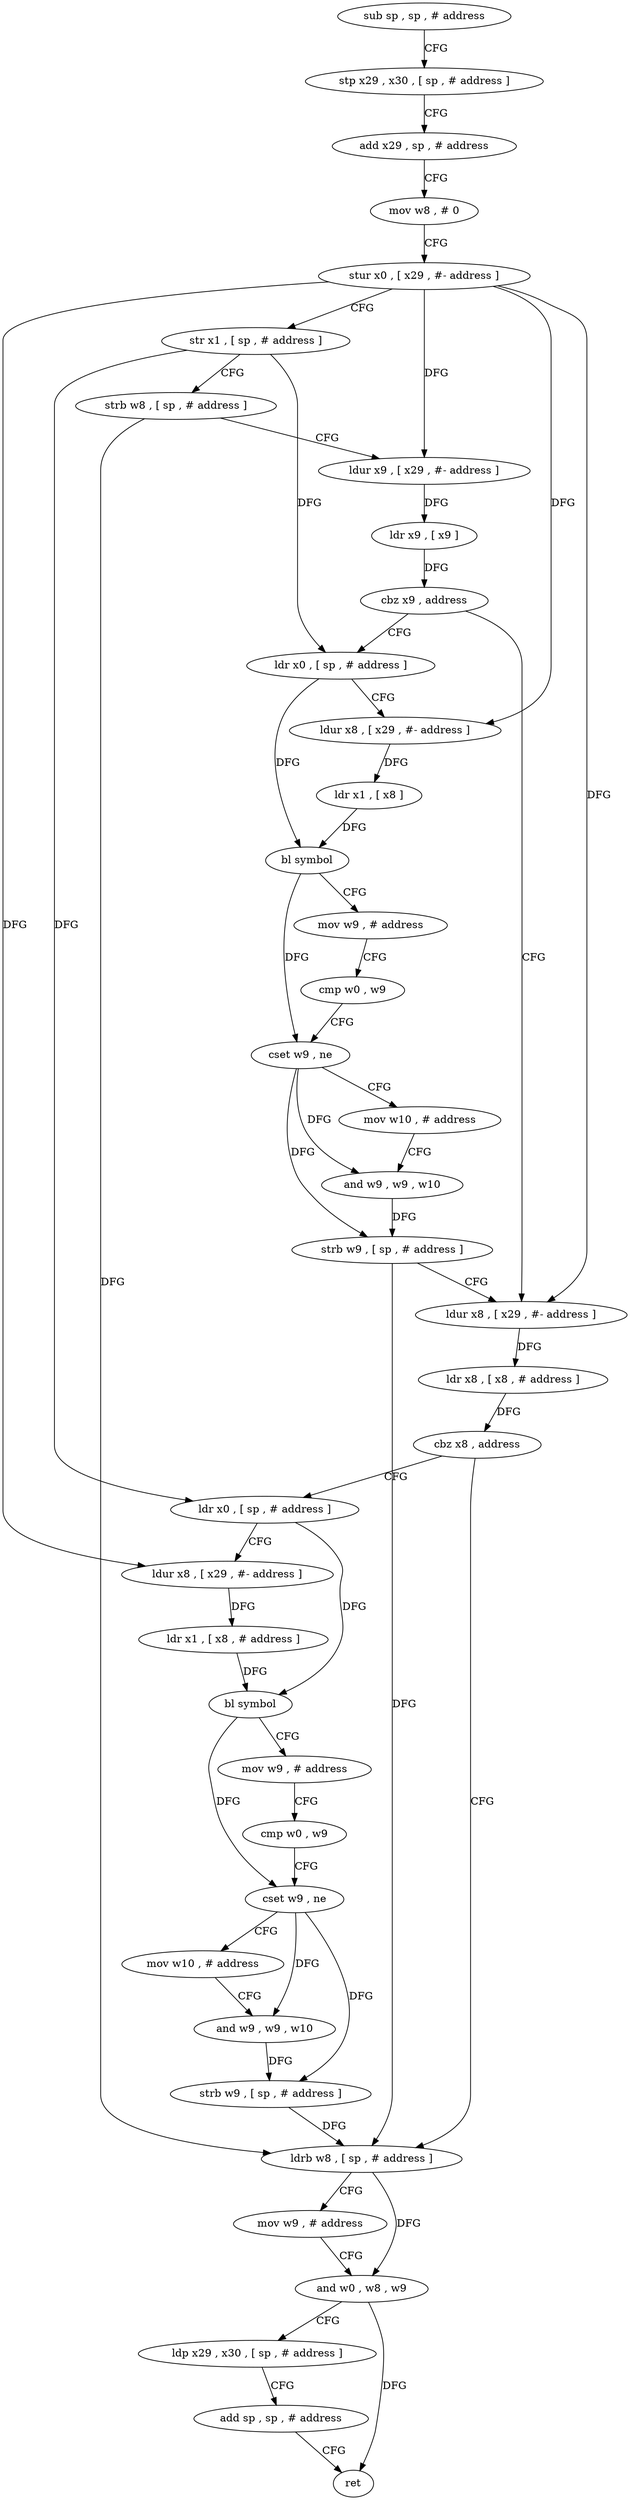 digraph "func" {
"114388" [label = "sub sp , sp , # address" ]
"114392" [label = "stp x29 , x30 , [ sp , # address ]" ]
"114396" [label = "add x29 , sp , # address" ]
"114400" [label = "mov w8 , # 0" ]
"114404" [label = "stur x0 , [ x29 , #- address ]" ]
"114408" [label = "str x1 , [ sp , # address ]" ]
"114412" [label = "strb w8 , [ sp , # address ]" ]
"114416" [label = "ldur x9 , [ x29 , #- address ]" ]
"114420" [label = "ldr x9 , [ x9 ]" ]
"114424" [label = "cbz x9 , address" ]
"114468" [label = "ldur x8 , [ x29 , #- address ]" ]
"114428" [label = "ldr x0 , [ sp , # address ]" ]
"114472" [label = "ldr x8 , [ x8 , # address ]" ]
"114476" [label = "cbz x8 , address" ]
"114520" [label = "ldrb w8 , [ sp , # address ]" ]
"114480" [label = "ldr x0 , [ sp , # address ]" ]
"114432" [label = "ldur x8 , [ x29 , #- address ]" ]
"114436" [label = "ldr x1 , [ x8 ]" ]
"114440" [label = "bl symbol" ]
"114444" [label = "mov w9 , # address" ]
"114448" [label = "cmp w0 , w9" ]
"114452" [label = "cset w9 , ne" ]
"114456" [label = "mov w10 , # address" ]
"114460" [label = "and w9 , w9 , w10" ]
"114464" [label = "strb w9 , [ sp , # address ]" ]
"114524" [label = "mov w9 , # address" ]
"114528" [label = "and w0 , w8 , w9" ]
"114532" [label = "ldp x29 , x30 , [ sp , # address ]" ]
"114536" [label = "add sp , sp , # address" ]
"114540" [label = "ret" ]
"114484" [label = "ldur x8 , [ x29 , #- address ]" ]
"114488" [label = "ldr x1 , [ x8 , # address ]" ]
"114492" [label = "bl symbol" ]
"114496" [label = "mov w9 , # address" ]
"114500" [label = "cmp w0 , w9" ]
"114504" [label = "cset w9 , ne" ]
"114508" [label = "mov w10 , # address" ]
"114512" [label = "and w9 , w9 , w10" ]
"114516" [label = "strb w9 , [ sp , # address ]" ]
"114388" -> "114392" [ label = "CFG" ]
"114392" -> "114396" [ label = "CFG" ]
"114396" -> "114400" [ label = "CFG" ]
"114400" -> "114404" [ label = "CFG" ]
"114404" -> "114408" [ label = "CFG" ]
"114404" -> "114416" [ label = "DFG" ]
"114404" -> "114468" [ label = "DFG" ]
"114404" -> "114432" [ label = "DFG" ]
"114404" -> "114484" [ label = "DFG" ]
"114408" -> "114412" [ label = "CFG" ]
"114408" -> "114428" [ label = "DFG" ]
"114408" -> "114480" [ label = "DFG" ]
"114412" -> "114416" [ label = "CFG" ]
"114412" -> "114520" [ label = "DFG" ]
"114416" -> "114420" [ label = "DFG" ]
"114420" -> "114424" [ label = "DFG" ]
"114424" -> "114468" [ label = "CFG" ]
"114424" -> "114428" [ label = "CFG" ]
"114468" -> "114472" [ label = "DFG" ]
"114428" -> "114432" [ label = "CFG" ]
"114428" -> "114440" [ label = "DFG" ]
"114472" -> "114476" [ label = "DFG" ]
"114476" -> "114520" [ label = "CFG" ]
"114476" -> "114480" [ label = "CFG" ]
"114520" -> "114524" [ label = "CFG" ]
"114520" -> "114528" [ label = "DFG" ]
"114480" -> "114484" [ label = "CFG" ]
"114480" -> "114492" [ label = "DFG" ]
"114432" -> "114436" [ label = "DFG" ]
"114436" -> "114440" [ label = "DFG" ]
"114440" -> "114444" [ label = "CFG" ]
"114440" -> "114452" [ label = "DFG" ]
"114444" -> "114448" [ label = "CFG" ]
"114448" -> "114452" [ label = "CFG" ]
"114452" -> "114456" [ label = "CFG" ]
"114452" -> "114460" [ label = "DFG" ]
"114452" -> "114464" [ label = "DFG" ]
"114456" -> "114460" [ label = "CFG" ]
"114460" -> "114464" [ label = "DFG" ]
"114464" -> "114468" [ label = "CFG" ]
"114464" -> "114520" [ label = "DFG" ]
"114524" -> "114528" [ label = "CFG" ]
"114528" -> "114532" [ label = "CFG" ]
"114528" -> "114540" [ label = "DFG" ]
"114532" -> "114536" [ label = "CFG" ]
"114536" -> "114540" [ label = "CFG" ]
"114484" -> "114488" [ label = "DFG" ]
"114488" -> "114492" [ label = "DFG" ]
"114492" -> "114496" [ label = "CFG" ]
"114492" -> "114504" [ label = "DFG" ]
"114496" -> "114500" [ label = "CFG" ]
"114500" -> "114504" [ label = "CFG" ]
"114504" -> "114508" [ label = "CFG" ]
"114504" -> "114512" [ label = "DFG" ]
"114504" -> "114516" [ label = "DFG" ]
"114508" -> "114512" [ label = "CFG" ]
"114512" -> "114516" [ label = "DFG" ]
"114516" -> "114520" [ label = "DFG" ]
}
